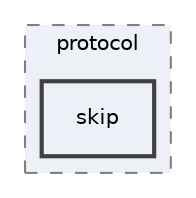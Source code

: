 digraph "/Users/jlu/zeek/src/packet_analysis/protocol/skip"
{
 // LATEX_PDF_SIZE
  edge [fontname="Helvetica",fontsize="10",labelfontname="Helvetica",labelfontsize="10"];
  node [fontname="Helvetica",fontsize="10",shape=record];
  compound=true
  subgraph clusterdir_d66370ba551cea76de8be34d28adc26c {
    graph [ bgcolor="#edf0f7", pencolor="grey50", style="filled,dashed,", label="protocol", fontname="Helvetica", fontsize="10", URL="dir_d66370ba551cea76de8be34d28adc26c.html"]
  dir_1e083a0813f7596e9d2a56b3021901f8 [shape=box, label="skip", style="filled,bold,", fillcolor="#edf0f7", color="grey25", URL="dir_1e083a0813f7596e9d2a56b3021901f8.html"];
  }
}
